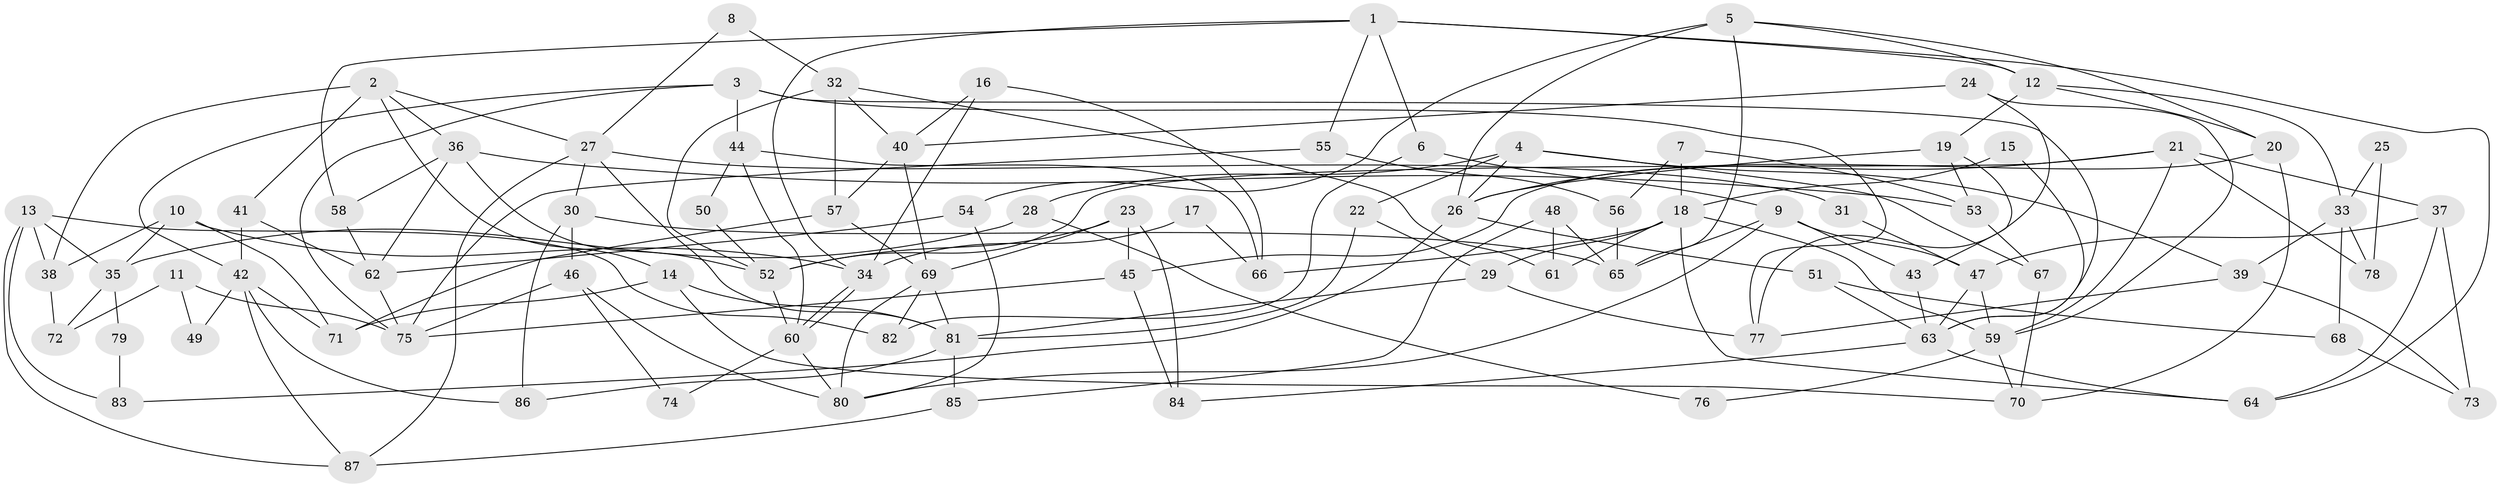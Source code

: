// coarse degree distribution, {7: 0.125, 5: 0.10714285714285714, 9: 0.03571428571428571, 6: 0.19642857142857142, 8: 0.03571428571428571, 4: 0.17857142857142858, 3: 0.19642857142857142, 2: 0.08928571428571429, 1: 0.017857142857142856, 11: 0.017857142857142856}
// Generated by graph-tools (version 1.1) at 2025/41/03/06/25 10:41:56]
// undirected, 87 vertices, 174 edges
graph export_dot {
graph [start="1"]
  node [color=gray90,style=filled];
  1;
  2;
  3;
  4;
  5;
  6;
  7;
  8;
  9;
  10;
  11;
  12;
  13;
  14;
  15;
  16;
  17;
  18;
  19;
  20;
  21;
  22;
  23;
  24;
  25;
  26;
  27;
  28;
  29;
  30;
  31;
  32;
  33;
  34;
  35;
  36;
  37;
  38;
  39;
  40;
  41;
  42;
  43;
  44;
  45;
  46;
  47;
  48;
  49;
  50;
  51;
  52;
  53;
  54;
  55;
  56;
  57;
  58;
  59;
  60;
  61;
  62;
  63;
  64;
  65;
  66;
  67;
  68;
  69;
  70;
  71;
  72;
  73;
  74;
  75;
  76;
  77;
  78;
  79;
  80;
  81;
  82;
  83;
  84;
  85;
  86;
  87;
  1 -- 64;
  1 -- 12;
  1 -- 6;
  1 -- 34;
  1 -- 55;
  1 -- 58;
  2 -- 41;
  2 -- 36;
  2 -- 14;
  2 -- 27;
  2 -- 38;
  3 -- 77;
  3 -- 75;
  3 -- 42;
  3 -- 44;
  3 -- 63;
  4 -- 39;
  4 -- 26;
  4 -- 22;
  4 -- 28;
  4 -- 67;
  5 -- 54;
  5 -- 26;
  5 -- 12;
  5 -- 20;
  5 -- 65;
  6 -- 9;
  6 -- 82;
  7 -- 56;
  7 -- 53;
  7 -- 18;
  8 -- 32;
  8 -- 27;
  9 -- 47;
  9 -- 65;
  9 -- 43;
  9 -- 80;
  10 -- 71;
  10 -- 34;
  10 -- 35;
  10 -- 38;
  11 -- 75;
  11 -- 72;
  11 -- 49;
  12 -- 20;
  12 -- 19;
  12 -- 33;
  13 -- 38;
  13 -- 82;
  13 -- 35;
  13 -- 83;
  13 -- 87;
  14 -- 71;
  14 -- 70;
  14 -- 81;
  15 -- 18;
  15 -- 63;
  16 -- 66;
  16 -- 34;
  16 -- 40;
  17 -- 34;
  17 -- 66;
  18 -- 29;
  18 -- 59;
  18 -- 61;
  18 -- 64;
  18 -- 66;
  19 -- 53;
  19 -- 26;
  19 -- 43;
  20 -- 70;
  20 -- 45;
  21 -- 37;
  21 -- 52;
  21 -- 26;
  21 -- 59;
  21 -- 78;
  22 -- 81;
  22 -- 29;
  23 -- 69;
  23 -- 45;
  23 -- 52;
  23 -- 84;
  24 -- 59;
  24 -- 40;
  24 -- 77;
  25 -- 78;
  25 -- 33;
  26 -- 51;
  26 -- 83;
  27 -- 81;
  27 -- 30;
  27 -- 31;
  27 -- 87;
  28 -- 35;
  28 -- 76;
  29 -- 81;
  29 -- 77;
  30 -- 86;
  30 -- 46;
  30 -- 65;
  31 -- 47;
  32 -- 57;
  32 -- 52;
  32 -- 40;
  32 -- 61;
  33 -- 68;
  33 -- 39;
  33 -- 78;
  34 -- 60;
  34 -- 60;
  35 -- 72;
  35 -- 79;
  36 -- 62;
  36 -- 52;
  36 -- 53;
  36 -- 58;
  37 -- 47;
  37 -- 64;
  37 -- 73;
  38 -- 72;
  39 -- 77;
  39 -- 73;
  40 -- 57;
  40 -- 69;
  41 -- 62;
  41 -- 42;
  42 -- 87;
  42 -- 49;
  42 -- 71;
  42 -- 86;
  43 -- 63;
  44 -- 60;
  44 -- 50;
  44 -- 66;
  45 -- 84;
  45 -- 75;
  46 -- 80;
  46 -- 74;
  46 -- 75;
  47 -- 63;
  47 -- 59;
  48 -- 61;
  48 -- 65;
  48 -- 85;
  50 -- 52;
  51 -- 63;
  51 -- 68;
  52 -- 60;
  53 -- 67;
  54 -- 80;
  54 -- 62;
  55 -- 75;
  55 -- 56;
  56 -- 65;
  57 -- 69;
  57 -- 71;
  58 -- 62;
  59 -- 70;
  59 -- 76;
  60 -- 80;
  60 -- 74;
  62 -- 75;
  63 -- 64;
  63 -- 84;
  67 -- 70;
  68 -- 73;
  69 -- 81;
  69 -- 80;
  69 -- 82;
  79 -- 83;
  81 -- 85;
  81 -- 86;
  85 -- 87;
}
